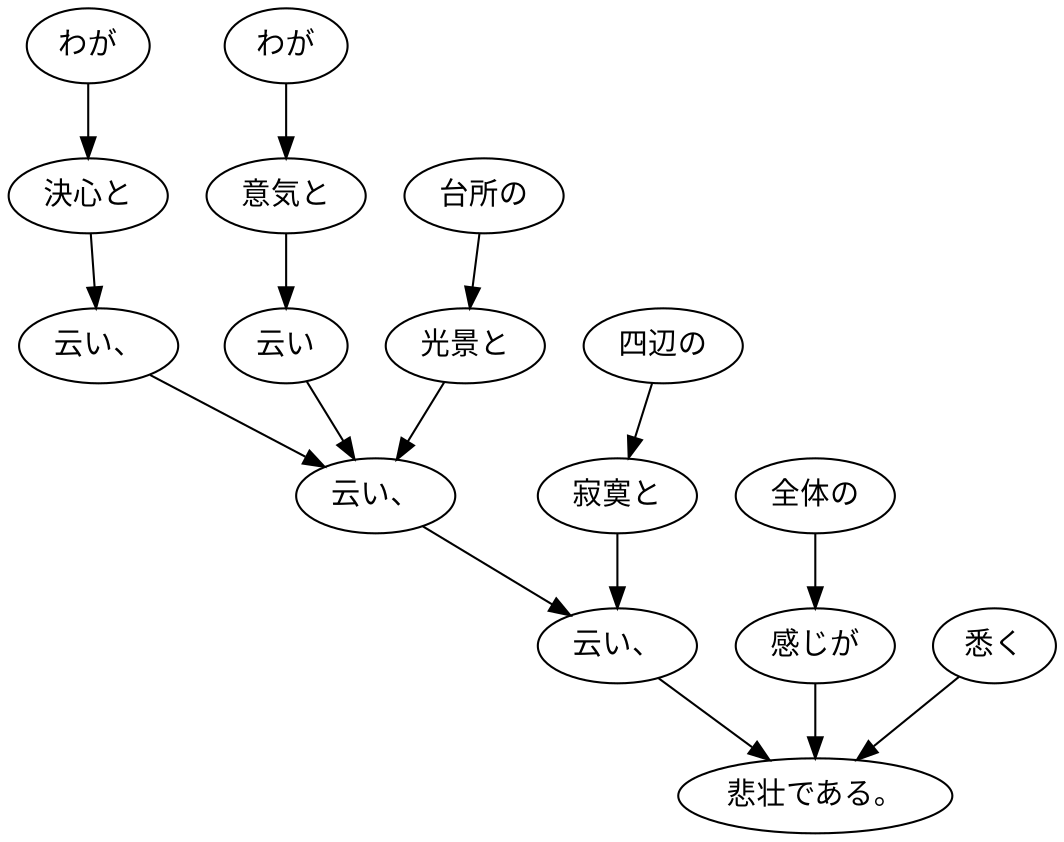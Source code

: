 digraph graph3244 {
	node0 [label="わが"];
	node1 [label="決心と"];
	node2 [label="云い、"];
	node3 [label="わが"];
	node4 [label="意気と"];
	node5 [label="云い"];
	node6 [label="台所の"];
	node7 [label="光景と"];
	node8 [label="云い、"];
	node9 [label="四辺の"];
	node10 [label="寂寞と"];
	node11 [label="云い、"];
	node12 [label="全体の"];
	node13 [label="感じが"];
	node14 [label="悉く"];
	node15 [label="悲壮である。"];
	node0 -> node1;
	node1 -> node2;
	node2 -> node8;
	node3 -> node4;
	node4 -> node5;
	node5 -> node8;
	node6 -> node7;
	node7 -> node8;
	node8 -> node11;
	node9 -> node10;
	node10 -> node11;
	node11 -> node15;
	node12 -> node13;
	node13 -> node15;
	node14 -> node15;
}
